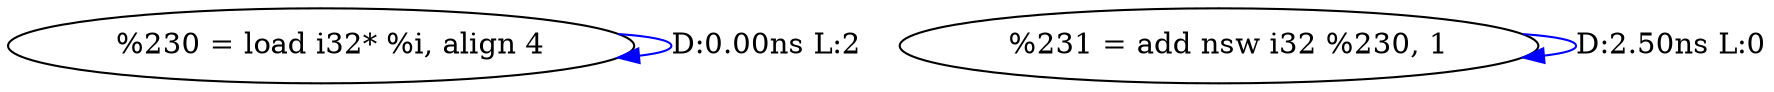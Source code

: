 digraph {
Node0x2e24530[label="  %230 = load i32* %i, align 4"];
Node0x2e24530 -> Node0x2e24530[label="D:0.00ns L:2",color=blue];
Node0x2e24610[label="  %231 = add nsw i32 %230, 1"];
Node0x2e24610 -> Node0x2e24610[label="D:2.50ns L:0",color=blue];
}

